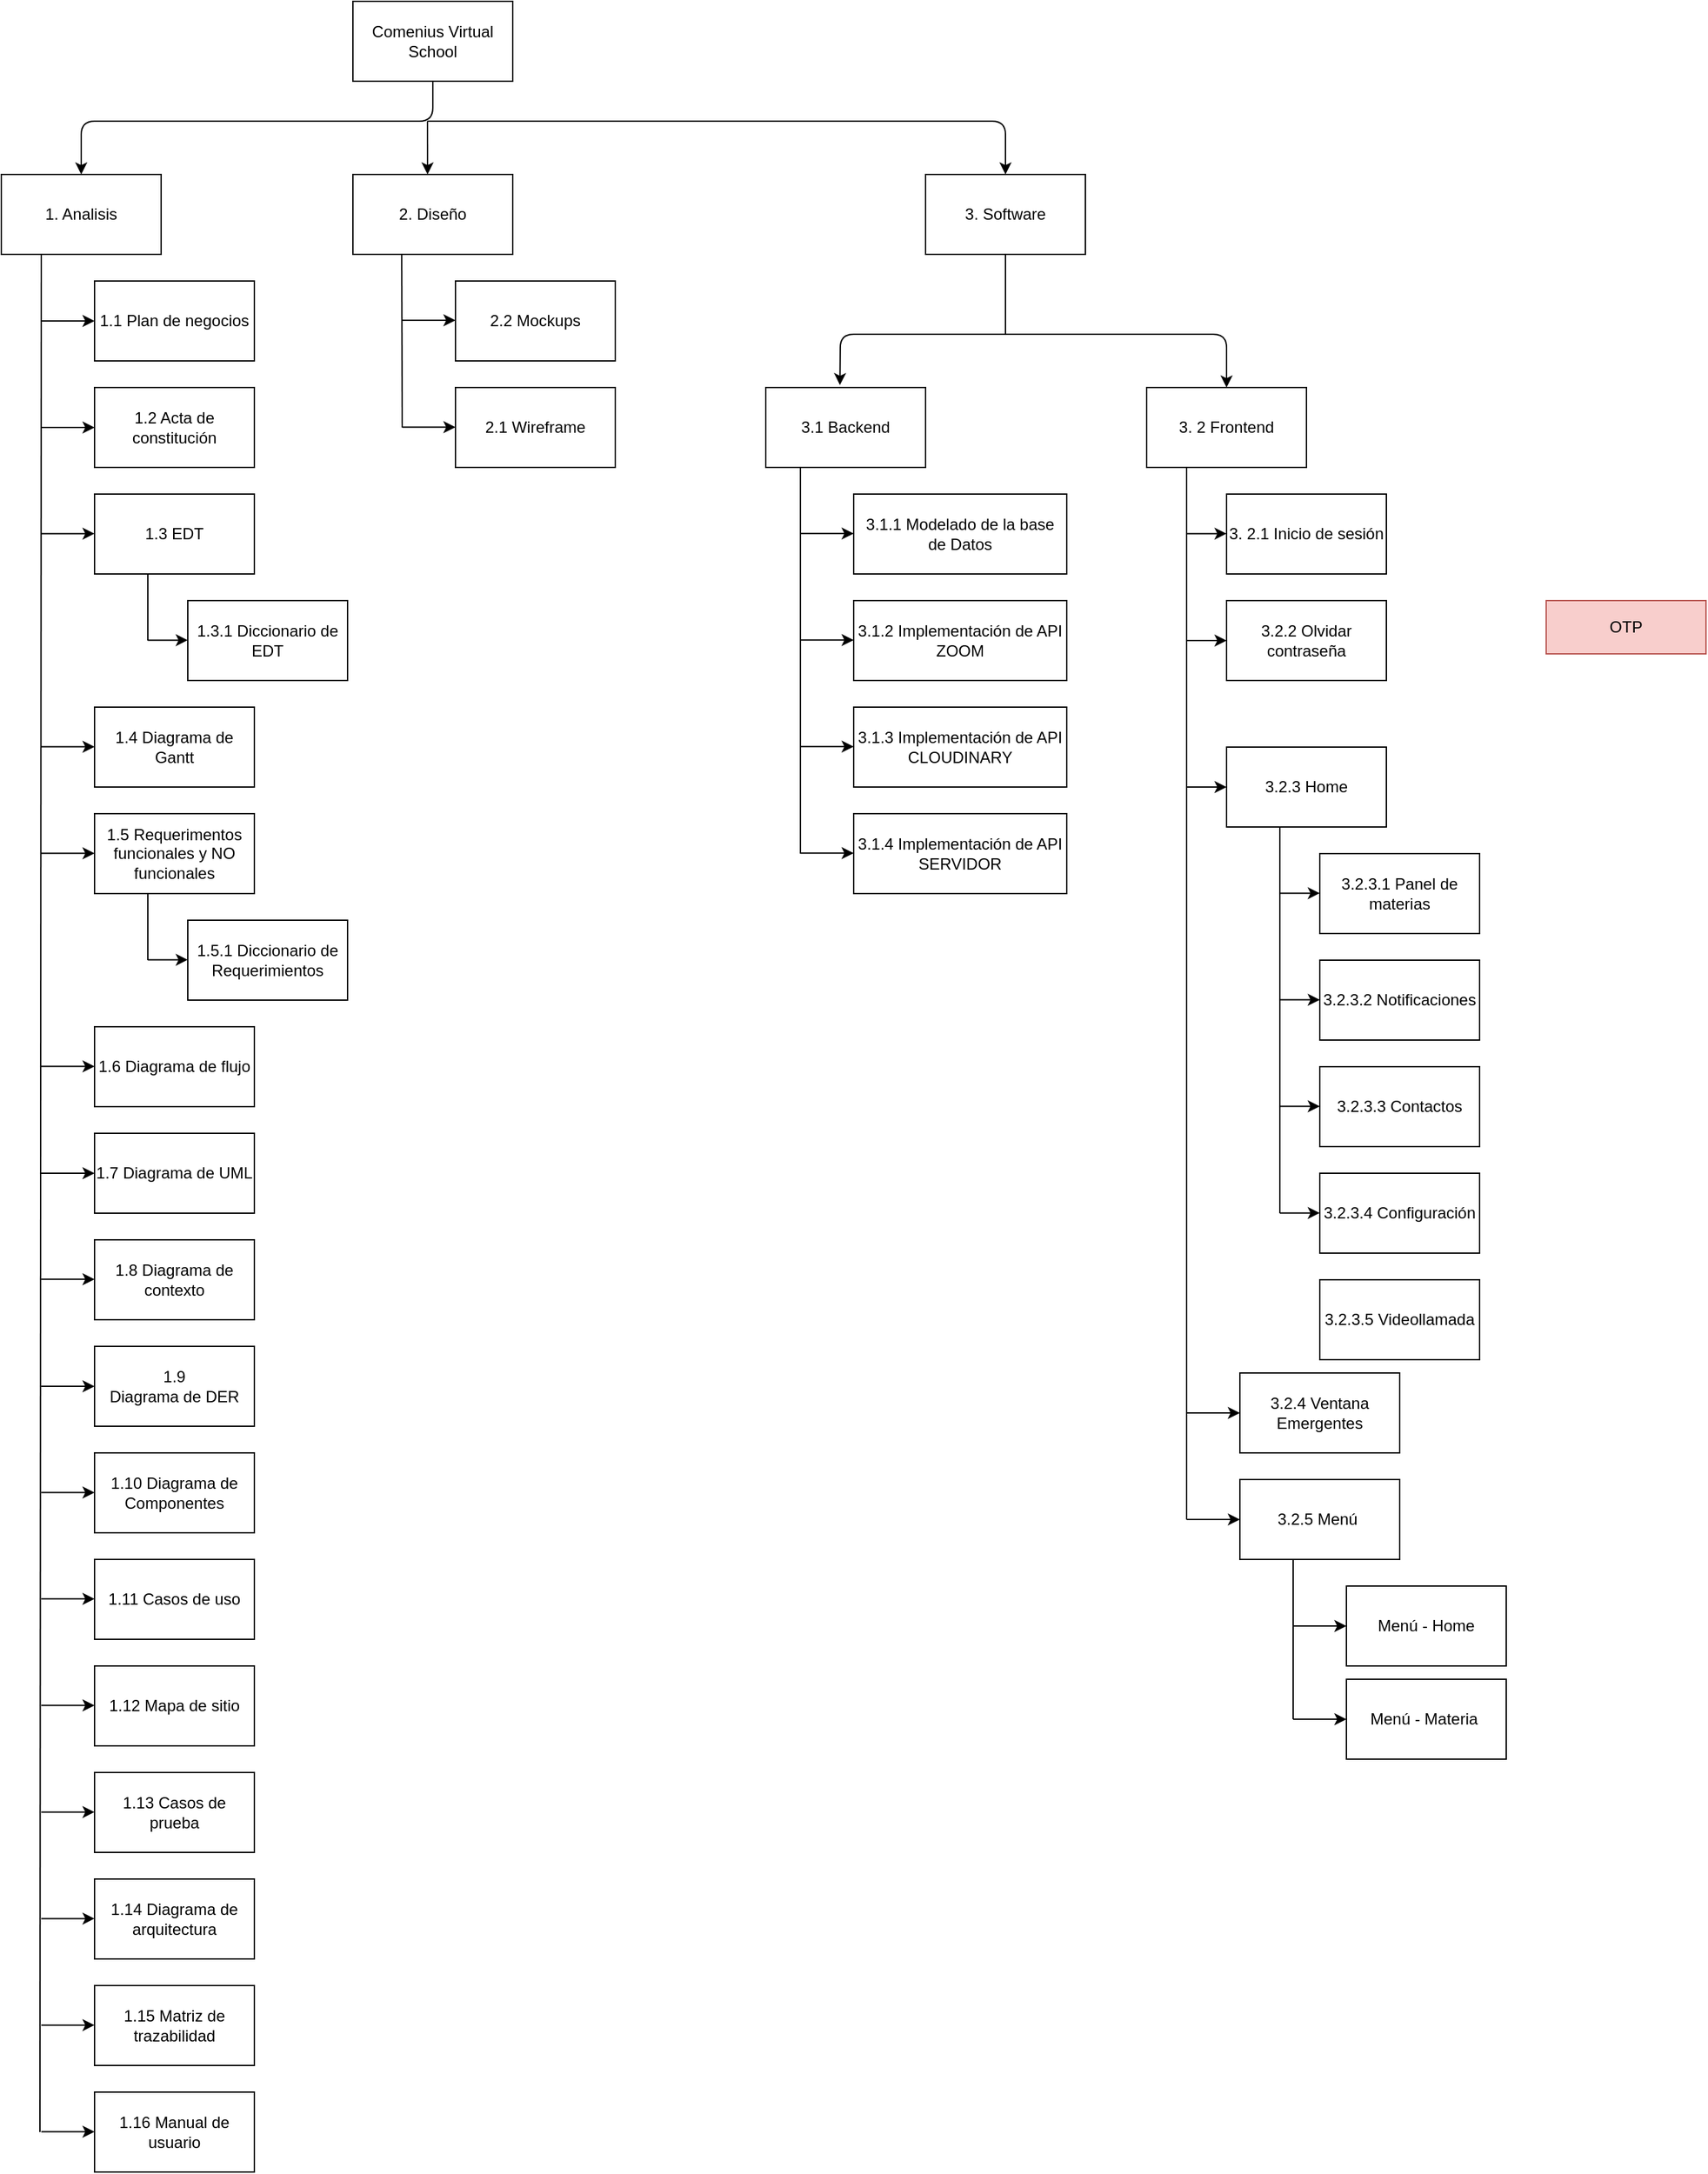 <mxfile>
    <diagram id="Lp3w5o72JyUQoClc5dEg" name="EDT">
        <mxGraphModel dx="1038" dy="464" grid="1" gridSize="10" guides="1" tooltips="1" connect="1" arrows="1" fold="1" page="1" pageScale="1" pageWidth="827" pageHeight="1169" math="0" shadow="0">
            <root>
                <mxCell id="0"/>
                <mxCell id="1" parent="0"/>
                <mxCell id="17" value="" style="edgeStyle=none;html=1;startArrow=none;startFill=0;endArrow=classic;endFill=1;exitX=0.5;exitY=1;exitDx=0;exitDy=0;" parent="1" source="2" edge="1">
                    <mxGeometry relative="1" as="geometry">
                        <mxPoint x="420" y="140" as="sourcePoint"/>
                        <mxPoint x="150" y="200" as="targetPoint"/>
                        <Array as="points">
                            <mxPoint x="414" y="160"/>
                            <mxPoint x="150" y="160"/>
                        </Array>
                    </mxGeometry>
                </mxCell>
                <mxCell id="2" value="Comenius Virtual School" style="rounded=0;whiteSpace=wrap;html=1;" parent="1" vertex="1">
                    <mxGeometry x="354" y="70" width="120" height="60" as="geometry"/>
                </mxCell>
                <mxCell id="10" style="edgeStyle=none;html=1;endArrow=none;endFill=0;" parent="1" source="3" edge="1">
                    <mxGeometry relative="1" as="geometry">
                        <mxPoint x="844" y="320" as="targetPoint"/>
                    </mxGeometry>
                </mxCell>
                <mxCell id="3" value="3. Software" style="rounded=0;whiteSpace=wrap;html=1;" parent="1" vertex="1">
                    <mxGeometry x="784" y="200" width="120" height="60" as="geometry"/>
                </mxCell>
                <mxCell id="8" value="3.1 Backend" style="rounded=0;whiteSpace=wrap;html=1;" parent="1" vertex="1">
                    <mxGeometry x="664" y="360" width="120" height="60" as="geometry"/>
                </mxCell>
                <mxCell id="9" value="3. 2 Frontend" style="rounded=0;whiteSpace=wrap;html=1;" parent="1" vertex="1">
                    <mxGeometry x="950" y="360" width="120" height="60" as="geometry"/>
                </mxCell>
                <mxCell id="11" value="" style="endArrow=classic;html=1;endFill=1;startArrow=classic;startFill=1;exitX=0.464;exitY=-0.031;exitDx=0;exitDy=0;exitPerimeter=0;entryX=0.5;entryY=0;entryDx=0;entryDy=0;" parent="1" source="8" target="9" edge="1">
                    <mxGeometry width="50" height="50" relative="1" as="geometry">
                        <mxPoint x="750" y="360.0" as="sourcePoint"/>
                        <mxPoint x="1000" y="350" as="targetPoint"/>
                        <Array as="points">
                            <mxPoint x="720" y="320"/>
                            <mxPoint x="825" y="320"/>
                            <mxPoint x="1010" y="320"/>
                        </Array>
                    </mxGeometry>
                </mxCell>
                <mxCell id="20" value="" style="endArrow=classic;html=1;entryX=0.5;entryY=0;entryDx=0;entryDy=0;" parent="1" target="3" edge="1">
                    <mxGeometry width="50" height="50" relative="1" as="geometry">
                        <mxPoint x="410" y="160" as="sourcePoint"/>
                        <mxPoint x="750" y="200" as="targetPoint"/>
                        <Array as="points">
                            <mxPoint x="844" y="160"/>
                        </Array>
                    </mxGeometry>
                </mxCell>
                <mxCell id="22" value="1. Analisis" style="rounded=0;whiteSpace=wrap;html=1;" parent="1" vertex="1">
                    <mxGeometry x="90" y="200" width="120" height="60" as="geometry"/>
                </mxCell>
                <mxCell id="23" value="" style="endArrow=classic;html=1;entryX=0.467;entryY=0;entryDx=0;entryDy=0;entryPerimeter=0;" parent="1" target="24" edge="1">
                    <mxGeometry width="50" height="50" relative="1" as="geometry">
                        <mxPoint x="410" y="160" as="sourcePoint"/>
                        <mxPoint x="410" y="190" as="targetPoint"/>
                    </mxGeometry>
                </mxCell>
                <mxCell id="24" value="2. Diseño" style="rounded=0;whiteSpace=wrap;html=1;" parent="1" vertex="1">
                    <mxGeometry x="354" y="200" width="120" height="60" as="geometry"/>
                </mxCell>
                <mxCell id="25" value="1.1 Plan de negocios" style="rounded=0;whiteSpace=wrap;html=1;" parent="1" vertex="1">
                    <mxGeometry x="160" y="280" width="120" height="60" as="geometry"/>
                </mxCell>
                <mxCell id="27" value="1.2 Acta de constitución" style="rounded=0;whiteSpace=wrap;html=1;" parent="1" vertex="1">
                    <mxGeometry x="160" y="360" width="120" height="60" as="geometry"/>
                </mxCell>
                <mxCell id="28" value="1.3 EDT" style="rounded=0;whiteSpace=wrap;html=1;" parent="1" vertex="1">
                    <mxGeometry x="160" y="440" width="120" height="60" as="geometry"/>
                </mxCell>
                <mxCell id="29" value="1.3.1 Diccionario de EDT" style="rounded=0;whiteSpace=wrap;html=1;" parent="1" vertex="1">
                    <mxGeometry x="230" y="520" width="120" height="60" as="geometry"/>
                </mxCell>
                <mxCell id="30" value="1.4 Diagrama de Gantt" style="rounded=0;whiteSpace=wrap;html=1;" parent="1" vertex="1">
                    <mxGeometry x="160" y="600" width="120" height="60" as="geometry"/>
                </mxCell>
                <mxCell id="31" value="1.5 Requerimentos funcionales y NO funcionales" style="rounded=0;whiteSpace=wrap;html=1;" parent="1" vertex="1">
                    <mxGeometry x="160" y="680" width="120" height="60" as="geometry"/>
                </mxCell>
                <mxCell id="32" value="" style="endArrow=classic;html=1;entryX=0;entryY=0.5;entryDx=0;entryDy=0;" parent="1" target="25" edge="1">
                    <mxGeometry width="50" height="50" relative="1" as="geometry">
                        <mxPoint x="120" y="310" as="sourcePoint"/>
                        <mxPoint x="170" y="260" as="targetPoint"/>
                    </mxGeometry>
                </mxCell>
                <mxCell id="34" value="1.5.1 Diccionario de Requerimientos" style="rounded=0;whiteSpace=wrap;html=1;" parent="1" vertex="1">
                    <mxGeometry x="230" y="760" width="120" height="60" as="geometry"/>
                </mxCell>
                <mxCell id="35" value="" style="endArrow=none;html=1;" parent="1" edge="1">
                    <mxGeometry width="50" height="50" relative="1" as="geometry">
                        <mxPoint x="119" y="1670" as="sourcePoint"/>
                        <mxPoint x="120" y="260" as="targetPoint"/>
                    </mxGeometry>
                </mxCell>
                <mxCell id="36" value="2.1 Wireframe" style="rounded=0;whiteSpace=wrap;html=1;" parent="1" vertex="1">
                    <mxGeometry x="431" y="360" width="120" height="60" as="geometry"/>
                </mxCell>
                <mxCell id="37" value="" style="endArrow=classic;html=1;entryX=0;entryY=0.5;entryDx=0;entryDy=0;" parent="1" edge="1">
                    <mxGeometry width="50" height="50" relative="1" as="geometry">
                        <mxPoint x="120" y="390" as="sourcePoint"/>
                        <mxPoint x="160" y="390" as="targetPoint"/>
                    </mxGeometry>
                </mxCell>
                <mxCell id="38" value="" style="endArrow=classic;html=1;entryX=0;entryY=0.5;entryDx=0;entryDy=0;" parent="1" edge="1">
                    <mxGeometry width="50" height="50" relative="1" as="geometry">
                        <mxPoint x="120" y="469.74" as="sourcePoint"/>
                        <mxPoint x="160" y="469.74" as="targetPoint"/>
                    </mxGeometry>
                </mxCell>
                <mxCell id="39" value="" style="endArrow=none;html=1;" parent="1" edge="1">
                    <mxGeometry width="50" height="50" relative="1" as="geometry">
                        <mxPoint x="200" y="550" as="sourcePoint"/>
                        <mxPoint x="200" y="500" as="targetPoint"/>
                    </mxGeometry>
                </mxCell>
                <mxCell id="40" value="1.6 Diagrama de flujo" style="rounded=0;whiteSpace=wrap;html=1;" parent="1" vertex="1">
                    <mxGeometry x="160" y="840" width="120" height="60" as="geometry"/>
                </mxCell>
                <mxCell id="41" value="" style="endArrow=classic;html=1;" parent="1" edge="1">
                    <mxGeometry width="50" height="50" relative="1" as="geometry">
                        <mxPoint x="200" y="549.71" as="sourcePoint"/>
                        <mxPoint x="230" y="549.71" as="targetPoint"/>
                    </mxGeometry>
                </mxCell>
                <mxCell id="42" value="1.7 Diagrama de UML" style="rounded=0;whiteSpace=wrap;html=1;" parent="1" vertex="1">
                    <mxGeometry x="160" y="920" width="120" height="60" as="geometry"/>
                </mxCell>
                <mxCell id="43" value="1.8 Diagrama de contexto" style="rounded=0;whiteSpace=wrap;html=1;" parent="1" vertex="1">
                    <mxGeometry x="160" y="1000" width="120" height="60" as="geometry"/>
                </mxCell>
                <mxCell id="44" value="" style="endArrow=classic;html=1;entryX=0;entryY=0.5;entryDx=0;entryDy=0;" parent="1" edge="1">
                    <mxGeometry width="50" height="50" relative="1" as="geometry">
                        <mxPoint x="120" y="629.79" as="sourcePoint"/>
                        <mxPoint x="160" y="629.79" as="targetPoint"/>
                    </mxGeometry>
                </mxCell>
                <mxCell id="45" value="" style="endArrow=classic;html=1;entryX=0;entryY=0.5;entryDx=0;entryDy=0;" parent="1" edge="1">
                    <mxGeometry width="50" height="50" relative="1" as="geometry">
                        <mxPoint x="120" y="709.79" as="sourcePoint"/>
                        <mxPoint x="160" y="709.79" as="targetPoint"/>
                    </mxGeometry>
                </mxCell>
                <mxCell id="47" value="1.10 Diagrama de Componentes" style="rounded=0;whiteSpace=wrap;html=1;" parent="1" vertex="1">
                    <mxGeometry x="160" y="1160" width="120" height="60" as="geometry"/>
                </mxCell>
                <mxCell id="48" value="" style="endArrow=none;html=1;" parent="1" edge="1">
                    <mxGeometry width="50" height="50" relative="1" as="geometry">
                        <mxPoint x="200" y="790" as="sourcePoint"/>
                        <mxPoint x="200" y="740" as="targetPoint"/>
                    </mxGeometry>
                </mxCell>
                <mxCell id="49" value="" style="endArrow=classic;html=1;" parent="1" edge="1">
                    <mxGeometry width="50" height="50" relative="1" as="geometry">
                        <mxPoint x="200" y="789.71" as="sourcePoint"/>
                        <mxPoint x="230" y="789.71" as="targetPoint"/>
                    </mxGeometry>
                </mxCell>
                <mxCell id="50" value="1.11 Casos de uso" style="rounded=0;whiteSpace=wrap;html=1;" parent="1" vertex="1">
                    <mxGeometry x="160" y="1240" width="120" height="60" as="geometry"/>
                </mxCell>
                <mxCell id="52" value="2.2 Mockups" style="rounded=0;whiteSpace=wrap;html=1;" parent="1" vertex="1">
                    <mxGeometry x="431" y="280" width="120" height="60" as="geometry"/>
                </mxCell>
                <mxCell id="53" value="1.12 Mapa de sitio" style="rounded=0;whiteSpace=wrap;html=1;" parent="1" vertex="1">
                    <mxGeometry x="160" y="1320" width="120" height="60" as="geometry"/>
                </mxCell>
                <mxCell id="55" value="1.13 Casos de prueba" style="rounded=0;whiteSpace=wrap;html=1;" parent="1" vertex="1">
                    <mxGeometry x="160" y="1400" width="120" height="60" as="geometry"/>
                </mxCell>
                <mxCell id="56" value="" style="endArrow=classic;html=1;entryX=0;entryY=0.5;entryDx=0;entryDy=0;" parent="1" edge="1">
                    <mxGeometry width="50" height="50" relative="1" as="geometry">
                        <mxPoint x="120" y="869.8" as="sourcePoint"/>
                        <mxPoint x="160" y="869.8" as="targetPoint"/>
                    </mxGeometry>
                </mxCell>
                <mxCell id="57" value="1.14 Diagrama de arquitectura" style="rounded=0;whiteSpace=wrap;html=1;" parent="1" vertex="1">
                    <mxGeometry x="160" y="1480" width="120" height="60" as="geometry"/>
                </mxCell>
                <mxCell id="59" value="1.15 Matriz de trazabilidad" style="rounded=0;whiteSpace=wrap;html=1;" parent="1" vertex="1">
                    <mxGeometry x="160" y="1560" width="120" height="60" as="geometry"/>
                </mxCell>
                <mxCell id="60" value="" style="endArrow=classic;html=1;entryX=0;entryY=0.5;entryDx=0;entryDy=0;" parent="1" edge="1">
                    <mxGeometry width="50" height="50" relative="1" as="geometry">
                        <mxPoint x="120.0" y="950" as="sourcePoint"/>
                        <mxPoint x="160" y="950" as="targetPoint"/>
                    </mxGeometry>
                </mxCell>
                <mxCell id="61" value="" style="endArrow=classic;html=1;entryX=0;entryY=0.5;entryDx=0;entryDy=0;" parent="1" edge="1">
                    <mxGeometry width="50" height="50" relative="1" as="geometry">
                        <mxPoint x="120.0" y="1029.63" as="sourcePoint"/>
                        <mxPoint x="160" y="1029.63" as="targetPoint"/>
                    </mxGeometry>
                </mxCell>
                <mxCell id="62" value="" style="endArrow=classic;html=1;entryX=0;entryY=0.5;entryDx=0;entryDy=0;" parent="1" edge="1">
                    <mxGeometry width="50" height="50" relative="1" as="geometry">
                        <mxPoint x="120.0" y="1110" as="sourcePoint"/>
                        <mxPoint x="160" y="1110" as="targetPoint"/>
                    </mxGeometry>
                </mxCell>
                <mxCell id="63" value="" style="endArrow=classic;html=1;entryX=0;entryY=0.5;entryDx=0;entryDy=0;" parent="1" edge="1">
                    <mxGeometry width="50" height="50" relative="1" as="geometry">
                        <mxPoint x="120.0" y="1189.75" as="sourcePoint"/>
                        <mxPoint x="160" y="1189.75" as="targetPoint"/>
                    </mxGeometry>
                </mxCell>
                <mxCell id="64" value="" style="endArrow=classic;html=1;entryX=0;entryY=0.5;entryDx=0;entryDy=0;" parent="1" edge="1">
                    <mxGeometry width="50" height="50" relative="1" as="geometry">
                        <mxPoint x="120.0" y="1269.66" as="sourcePoint"/>
                        <mxPoint x="160.0" y="1269.66" as="targetPoint"/>
                    </mxGeometry>
                </mxCell>
                <mxCell id="65" value="" style="endArrow=classic;html=1;entryX=0;entryY=0.5;entryDx=0;entryDy=0;" parent="1" edge="1">
                    <mxGeometry width="50" height="50" relative="1" as="geometry">
                        <mxPoint x="120.0" y="1349.66" as="sourcePoint"/>
                        <mxPoint x="160.0" y="1349.66" as="targetPoint"/>
                    </mxGeometry>
                </mxCell>
                <mxCell id="fGtYzaSFBDqaNsqAbOAZ-65" value="1.9 &lt;br&gt;Diagrama de DER" style="rounded=0;whiteSpace=wrap;html=1;" parent="1" vertex="1">
                    <mxGeometry x="160" y="1080" width="120" height="60" as="geometry"/>
                </mxCell>
                <mxCell id="fGtYzaSFBDqaNsqAbOAZ-66" value="1.16 Manual de usuario" style="rounded=0;whiteSpace=wrap;html=1;" parent="1" vertex="1">
                    <mxGeometry x="160" y="1640" width="120" height="60" as="geometry"/>
                </mxCell>
                <mxCell id="68" value="" style="endArrow=classic;html=1;entryX=0;entryY=0.5;entryDx=0;entryDy=0;" parent="1" edge="1">
                    <mxGeometry width="50" height="50" relative="1" as="geometry">
                        <mxPoint x="120.0" y="1429.71" as="sourcePoint"/>
                        <mxPoint x="160.0" y="1429.71" as="targetPoint"/>
                    </mxGeometry>
                </mxCell>
                <mxCell id="69" value="" style="endArrow=classic;html=1;entryX=0;entryY=0.5;entryDx=0;entryDy=0;" parent="1" edge="1">
                    <mxGeometry width="50" height="50" relative="1" as="geometry">
                        <mxPoint x="120.0" y="1509.71" as="sourcePoint"/>
                        <mxPoint x="160.0" y="1509.71" as="targetPoint"/>
                    </mxGeometry>
                </mxCell>
                <mxCell id="70" value="" style="endArrow=classic;html=1;entryX=0;entryY=0.5;entryDx=0;entryDy=0;" parent="1" edge="1">
                    <mxGeometry width="50" height="50" relative="1" as="geometry">
                        <mxPoint x="120.0" y="1589.71" as="sourcePoint"/>
                        <mxPoint x="160.0" y="1589.71" as="targetPoint"/>
                    </mxGeometry>
                </mxCell>
                <mxCell id="71" value="" style="endArrow=classic;html=1;entryX=0;entryY=0.5;entryDx=0;entryDy=0;" parent="1" edge="1">
                    <mxGeometry width="50" height="50" relative="1" as="geometry">
                        <mxPoint x="120.0" y="1669.76" as="sourcePoint"/>
                        <mxPoint x="160.0" y="1669.76" as="targetPoint"/>
                    </mxGeometry>
                </mxCell>
                <mxCell id="75" value="" style="endArrow=classic;html=1;entryX=0;entryY=0.5;entryDx=0;entryDy=0;" parent="1" edge="1">
                    <mxGeometry width="50" height="50" relative="1" as="geometry">
                        <mxPoint x="391" y="309.5" as="sourcePoint"/>
                        <mxPoint x="431" y="309.5" as="targetPoint"/>
                    </mxGeometry>
                </mxCell>
                <mxCell id="76" value="" style="endArrow=classic;html=1;entryX=0;entryY=0.5;entryDx=0;entryDy=0;" parent="1" edge="1">
                    <mxGeometry width="50" height="50" relative="1" as="geometry">
                        <mxPoint x="391" y="389.76" as="sourcePoint"/>
                        <mxPoint x="431" y="389.76" as="targetPoint"/>
                    </mxGeometry>
                </mxCell>
                <mxCell id="78" value="" style="endArrow=none;html=1;entryX=0.297;entryY=1;entryDx=0;entryDy=0;entryPerimeter=0;" parent="1" edge="1">
                    <mxGeometry width="50" height="50" relative="1" as="geometry">
                        <mxPoint x="391" y="390" as="sourcePoint"/>
                        <mxPoint x="390.64" y="260.0" as="targetPoint"/>
                    </mxGeometry>
                </mxCell>
                <mxCell id="fGtYzaSFBDqaNsqAbOAZ-78" value="3.1.1 Modelado de la base de Datos" style="rounded=0;whiteSpace=wrap;html=1;" parent="1" vertex="1">
                    <mxGeometry x="730" y="440" width="160" height="60" as="geometry"/>
                </mxCell>
                <mxCell id="jI5kdBMj14xnFrsowmvD-86" style="edgeStyle=none;html=1;entryX=0;entryY=0.5;entryDx=0;entryDy=0;" parent="1" target="fGtYzaSFBDqaNsqAbOAZ-85" edge="1">
                    <mxGeometry relative="1" as="geometry">
                        <mxPoint x="950" y="650" as="targetPoint"/>
                        <mxPoint x="980" y="660" as="sourcePoint"/>
                    </mxGeometry>
                </mxCell>
                <mxCell id="fGtYzaSFBDqaNsqAbOAZ-79" value="3.1.2 Implementación de API ZOOM" style="rounded=0;whiteSpace=wrap;html=1;" parent="1" vertex="1">
                    <mxGeometry x="730" y="520" width="160" height="60" as="geometry"/>
                </mxCell>
                <mxCell id="fGtYzaSFBDqaNsqAbOAZ-80" value="3.1.3 Implementación de API CLOUDINARY" style="rounded=0;whiteSpace=wrap;html=1;" parent="1" vertex="1">
                    <mxGeometry x="730" y="600" width="160" height="60" as="geometry"/>
                </mxCell>
                <mxCell id="fGtYzaSFBDqaNsqAbOAZ-82" value="3.1.4 Implementación de API SERVIDOR" style="rounded=0;whiteSpace=wrap;html=1;" parent="1" vertex="1">
                    <mxGeometry x="730" y="680" width="160" height="60" as="geometry"/>
                </mxCell>
                <mxCell id="80" value="" style="endArrow=none;html=1;" parent="1" edge="1">
                    <mxGeometry width="50" height="50" relative="1" as="geometry">
                        <mxPoint x="690" y="710" as="sourcePoint"/>
                        <mxPoint x="690" y="420" as="targetPoint"/>
                    </mxGeometry>
                </mxCell>
                <mxCell id="81" value="" style="endArrow=classic;html=1;entryX=0;entryY=0.5;entryDx=0;entryDy=0;" parent="1" edge="1">
                    <mxGeometry width="50" height="50" relative="1" as="geometry">
                        <mxPoint x="690" y="469.64" as="sourcePoint"/>
                        <mxPoint x="730" y="469.64" as="targetPoint"/>
                    </mxGeometry>
                </mxCell>
                <mxCell id="82" value="" style="endArrow=classic;html=1;entryX=0;entryY=0.5;entryDx=0;entryDy=0;" parent="1" edge="1">
                    <mxGeometry width="50" height="50" relative="1" as="geometry">
                        <mxPoint x="690.0" y="549.64" as="sourcePoint"/>
                        <mxPoint x="730.0" y="549.64" as="targetPoint"/>
                    </mxGeometry>
                </mxCell>
                <mxCell id="83" value="" style="endArrow=classic;html=1;entryX=0;entryY=0.5;entryDx=0;entryDy=0;" parent="1" edge="1">
                    <mxGeometry width="50" height="50" relative="1" as="geometry">
                        <mxPoint x="690.0" y="629.64" as="sourcePoint"/>
                        <mxPoint x="730.0" y="629.64" as="targetPoint"/>
                    </mxGeometry>
                </mxCell>
                <mxCell id="84" value="" style="endArrow=classic;html=1;entryX=0;entryY=0.5;entryDx=0;entryDy=0;" parent="1" edge="1">
                    <mxGeometry width="50" height="50" relative="1" as="geometry">
                        <mxPoint x="690.0" y="709.64" as="sourcePoint"/>
                        <mxPoint x="730.0" y="709.64" as="targetPoint"/>
                    </mxGeometry>
                </mxCell>
                <mxCell id="fGtYzaSFBDqaNsqAbOAZ-84" value="3. 2.1 Inicio de sesión" style="rounded=0;whiteSpace=wrap;html=1;" parent="1" vertex="1">
                    <mxGeometry x="1010" y="440" width="120" height="60" as="geometry"/>
                </mxCell>
                <mxCell id="85" value="" style="endArrow=none;html=1;" parent="1" edge="1">
                    <mxGeometry width="50" height="50" relative="1" as="geometry">
                        <mxPoint x="980" y="1210" as="sourcePoint"/>
                        <mxPoint x="980" y="420" as="targetPoint"/>
                        <Array as="points">
                            <mxPoint x="980" y="1130"/>
                        </Array>
                    </mxGeometry>
                </mxCell>
                <mxCell id="fGtYzaSFBDqaNsqAbOAZ-85" value="3.2.3 Home" style="rounded=0;whiteSpace=wrap;html=1;" parent="1" vertex="1">
                    <mxGeometry x="1010" y="630" width="120" height="60" as="geometry"/>
                </mxCell>
                <mxCell id="fGtYzaSFBDqaNsqAbOAZ-86" value="3.2.3.1 Panel de materias" style="rounded=0;whiteSpace=wrap;html=1;" parent="1" vertex="1">
                    <mxGeometry x="1080" y="710" width="120" height="60" as="geometry"/>
                </mxCell>
                <mxCell id="86" value="3.2.3.2 Notificaciones" style="rounded=0;whiteSpace=wrap;html=1;" parent="1" vertex="1">
                    <mxGeometry x="1080" y="790" width="120" height="60" as="geometry"/>
                </mxCell>
                <mxCell id="87" value="3.2.3.3 Contactos" style="rounded=0;whiteSpace=wrap;html=1;" parent="1" vertex="1">
                    <mxGeometry x="1080" y="870" width="120" height="60" as="geometry"/>
                </mxCell>
                <mxCell id="88" style="edgeStyle=none;html=1;entryX=0;entryY=0.5;entryDx=0;entryDy=0;" parent="1" edge="1">
                    <mxGeometry relative="1" as="geometry">
                        <mxPoint x="1010.0" y="469.71" as="targetPoint"/>
                        <mxPoint x="980.0" y="469.71" as="sourcePoint"/>
                    </mxGeometry>
                </mxCell>
                <mxCell id="89" value="" style="endArrow=none;html=1;" parent="1" edge="1">
                    <mxGeometry width="50" height="50" relative="1" as="geometry">
                        <mxPoint x="1050" y="980" as="sourcePoint"/>
                        <mxPoint x="1050" y="690" as="targetPoint"/>
                    </mxGeometry>
                </mxCell>
                <mxCell id="90" value="" style="endArrow=classic;html=1;" parent="1" edge="1">
                    <mxGeometry width="50" height="50" relative="1" as="geometry">
                        <mxPoint x="1050" y="739.71" as="sourcePoint"/>
                        <mxPoint x="1080" y="739.71" as="targetPoint"/>
                    </mxGeometry>
                </mxCell>
                <mxCell id="91" value="" style="endArrow=classic;html=1;" parent="1" edge="1">
                    <mxGeometry width="50" height="50" relative="1" as="geometry">
                        <mxPoint x="1050" y="819.76" as="sourcePoint"/>
                        <mxPoint x="1080" y="819.76" as="targetPoint"/>
                    </mxGeometry>
                </mxCell>
                <mxCell id="92" value="" style="endArrow=classic;html=1;" parent="1" edge="1">
                    <mxGeometry width="50" height="50" relative="1" as="geometry">
                        <mxPoint x="1050" y="899.76" as="sourcePoint"/>
                        <mxPoint x="1080" y="899.76" as="targetPoint"/>
                    </mxGeometry>
                </mxCell>
                <mxCell id="fGtYzaSFBDqaNsqAbOAZ-93" value="3.2.3.4 Configuración" style="rounded=0;whiteSpace=wrap;html=1;" parent="1" vertex="1">
                    <mxGeometry x="1080" y="950" width="120" height="60" as="geometry"/>
                </mxCell>
                <mxCell id="fGtYzaSFBDqaNsqAbOAZ-95" value="3.2.2 Olvidar contraseña" style="rounded=0;whiteSpace=wrap;html=1;" parent="1" vertex="1">
                    <mxGeometry x="1010" y="520" width="120" height="60" as="geometry"/>
                </mxCell>
                <mxCell id="94" value="" style="endArrow=classic;html=1;" parent="1" edge="1">
                    <mxGeometry width="50" height="50" relative="1" as="geometry">
                        <mxPoint x="1050" y="979.83" as="sourcePoint"/>
                        <mxPoint x="1080" y="979.83" as="targetPoint"/>
                    </mxGeometry>
                </mxCell>
                <mxCell id="95" value="OTP" style="rounded=0;whiteSpace=wrap;html=1;fillColor=#f8cecc;strokeColor=#b85450;" parent="1" vertex="1">
                    <mxGeometry x="1250" y="520" width="120" height="40" as="geometry"/>
                </mxCell>
                <mxCell id="jI5kdBMj14xnFrsowmvD-95" style="edgeStyle=none;html=1;entryX=0;entryY=0.5;entryDx=0;entryDy=0;" parent="1" target="fGtYzaSFBDqaNsqAbOAZ-95" edge="1">
                    <mxGeometry relative="1" as="geometry">
                        <mxPoint x="1020.0" y="479.71" as="targetPoint"/>
                        <mxPoint x="980" y="550" as="sourcePoint"/>
                    </mxGeometry>
                </mxCell>
                <mxCell id="fGtYzaSFBDqaNsqAbOAZ-96" value="3.2.3.5 Videollamada" style="rounded=0;whiteSpace=wrap;html=1;" parent="1" vertex="1">
                    <mxGeometry x="1080" y="1030" width="120" height="60" as="geometry"/>
                </mxCell>
                <mxCell id="96" value="3.2.4 Ventana Emergentes" style="rounded=0;whiteSpace=wrap;html=1;" parent="1" vertex="1">
                    <mxGeometry x="1020" y="1100" width="120" height="60" as="geometry"/>
                </mxCell>
                <mxCell id="97" value="3.2.5 Menú&amp;nbsp;" style="rounded=0;whiteSpace=wrap;html=1;" parent="1" vertex="1">
                    <mxGeometry x="1020" y="1180" width="120" height="60" as="geometry"/>
                </mxCell>
                <mxCell id="98" style="edgeStyle=none;html=1;entryX=0;entryY=0.5;entryDx=0;entryDy=0;" parent="1" target="96" edge="1">
                    <mxGeometry relative="1" as="geometry">
                        <mxPoint x="1040" y="780" as="targetPoint"/>
                        <mxPoint x="980" y="1130" as="sourcePoint"/>
                    </mxGeometry>
                </mxCell>
                <mxCell id="99" style="edgeStyle=none;html=1;entryX=0;entryY=0.5;entryDx=0;entryDy=0;" parent="1" target="97" edge="1">
                    <mxGeometry relative="1" as="geometry">
                        <mxPoint x="1040" y="1070" as="targetPoint"/>
                        <mxPoint x="980" y="1210" as="sourcePoint"/>
                    </mxGeometry>
                </mxCell>
                <mxCell id="100" value="Menú - Home" style="rounded=0;whiteSpace=wrap;html=1;" vertex="1" parent="1">
                    <mxGeometry x="1100" y="1260" width="120" height="60" as="geometry"/>
                </mxCell>
                <mxCell id="101" value="Menú - Materia&amp;nbsp;" style="rounded=0;whiteSpace=wrap;html=1;" vertex="1" parent="1">
                    <mxGeometry x="1100" y="1330" width="120" height="60" as="geometry"/>
                </mxCell>
                <mxCell id="102" value="" style="endArrow=none;html=1;" edge="1" parent="1">
                    <mxGeometry width="50" height="50" relative="1" as="geometry">
                        <mxPoint x="1060" y="1360" as="sourcePoint"/>
                        <mxPoint x="1060" y="1240" as="targetPoint"/>
                    </mxGeometry>
                </mxCell>
                <mxCell id="103" value="" style="endArrow=classic;html=1;" edge="1" parent="1" target="100">
                    <mxGeometry width="50" height="50" relative="1" as="geometry">
                        <mxPoint x="1060" y="1290" as="sourcePoint"/>
                        <mxPoint x="1120" y="1280" as="targetPoint"/>
                    </mxGeometry>
                </mxCell>
                <mxCell id="104" value="" style="endArrow=classic;html=1;entryX=0;entryY=0.5;entryDx=0;entryDy=0;" edge="1" parent="1" target="101">
                    <mxGeometry width="50" height="50" relative="1" as="geometry">
                        <mxPoint x="1060" y="1360" as="sourcePoint"/>
                        <mxPoint x="1110" y="1340" as="targetPoint"/>
                    </mxGeometry>
                </mxCell>
            </root>
        </mxGraphModel>
    </diagram>
    <diagram id="elTaS-bT8ZN1p7wkhr34" name="EDT 2">
        <mxGraphModel dx="799" dy="464" grid="1" gridSize="10" guides="1" tooltips="1" connect="1" arrows="1" fold="1" page="1" pageScale="1" pageWidth="827" pageHeight="1169" math="0" shadow="0">
            <root>
                <mxCell id="0"/>
                <mxCell id="1" parent="0"/>
                <mxCell id="4y-0hLYaMiK-uZygSFNw-1" value="" style="edgeStyle=none;html=1;startArrow=none;startFill=0;endArrow=classic;endFill=1;exitX=0.5;exitY=1;exitDx=0;exitDy=0;" parent="1" source="4y-0hLYaMiK-uZygSFNw-2" edge="1">
                    <mxGeometry relative="1" as="geometry">
                        <mxPoint x="420" y="140" as="sourcePoint"/>
                        <mxPoint x="150" y="200" as="targetPoint"/>
                        <Array as="points">
                            <mxPoint x="414" y="160"/>
                            <mxPoint x="150" y="160"/>
                        </Array>
                    </mxGeometry>
                </mxCell>
                <mxCell id="4y-0hLYaMiK-uZygSFNw-2" value="Comenius Virtual School" style="rounded=0;whiteSpace=wrap;html=1;" parent="1" vertex="1">
                    <mxGeometry x="354" y="70" width="120" height="60" as="geometry"/>
                </mxCell>
                <mxCell id="4y-0hLYaMiK-uZygSFNw-3" value="3. Software" style="rounded=0;whiteSpace=wrap;html=1;" parent="1" vertex="1">
                    <mxGeometry x="664" y="200" width="120" height="60" as="geometry"/>
                </mxCell>
                <mxCell id="4y-0hLYaMiK-uZygSFNw-4" value="" style="endArrow=classic;html=1;entryX=0.5;entryY=0;entryDx=0;entryDy=0;" parent="1" target="4y-0hLYaMiK-uZygSFNw-3" edge="1">
                    <mxGeometry width="50" height="50" relative="1" as="geometry">
                        <mxPoint x="410" y="160" as="sourcePoint"/>
                        <mxPoint x="630" y="200" as="targetPoint"/>
                        <Array as="points">
                            <mxPoint x="724" y="160"/>
                        </Array>
                    </mxGeometry>
                </mxCell>
                <mxCell id="4y-0hLYaMiK-uZygSFNw-5" value="1. Analisis" style="rounded=0;whiteSpace=wrap;html=1;" parent="1" vertex="1">
                    <mxGeometry x="90" y="200" width="120" height="60" as="geometry"/>
                </mxCell>
                <mxCell id="4y-0hLYaMiK-uZygSFNw-6" value="" style="endArrow=classic;html=1;" parent="1" target="4y-0hLYaMiK-uZygSFNw-7" edge="1">
                    <mxGeometry width="50" height="50" relative="1" as="geometry">
                        <mxPoint x="410" y="160" as="sourcePoint"/>
                        <mxPoint x="390" y="190" as="targetPoint"/>
                    </mxGeometry>
                </mxCell>
                <mxCell id="4y-0hLYaMiK-uZygSFNw-7" value="2. Diseño" style="rounded=0;whiteSpace=wrap;html=1;" parent="1" vertex="1">
                    <mxGeometry x="354" y="200" width="120" height="60" as="geometry"/>
                </mxCell>
            </root>
        </mxGraphModel>
    </diagram>
</mxfile>